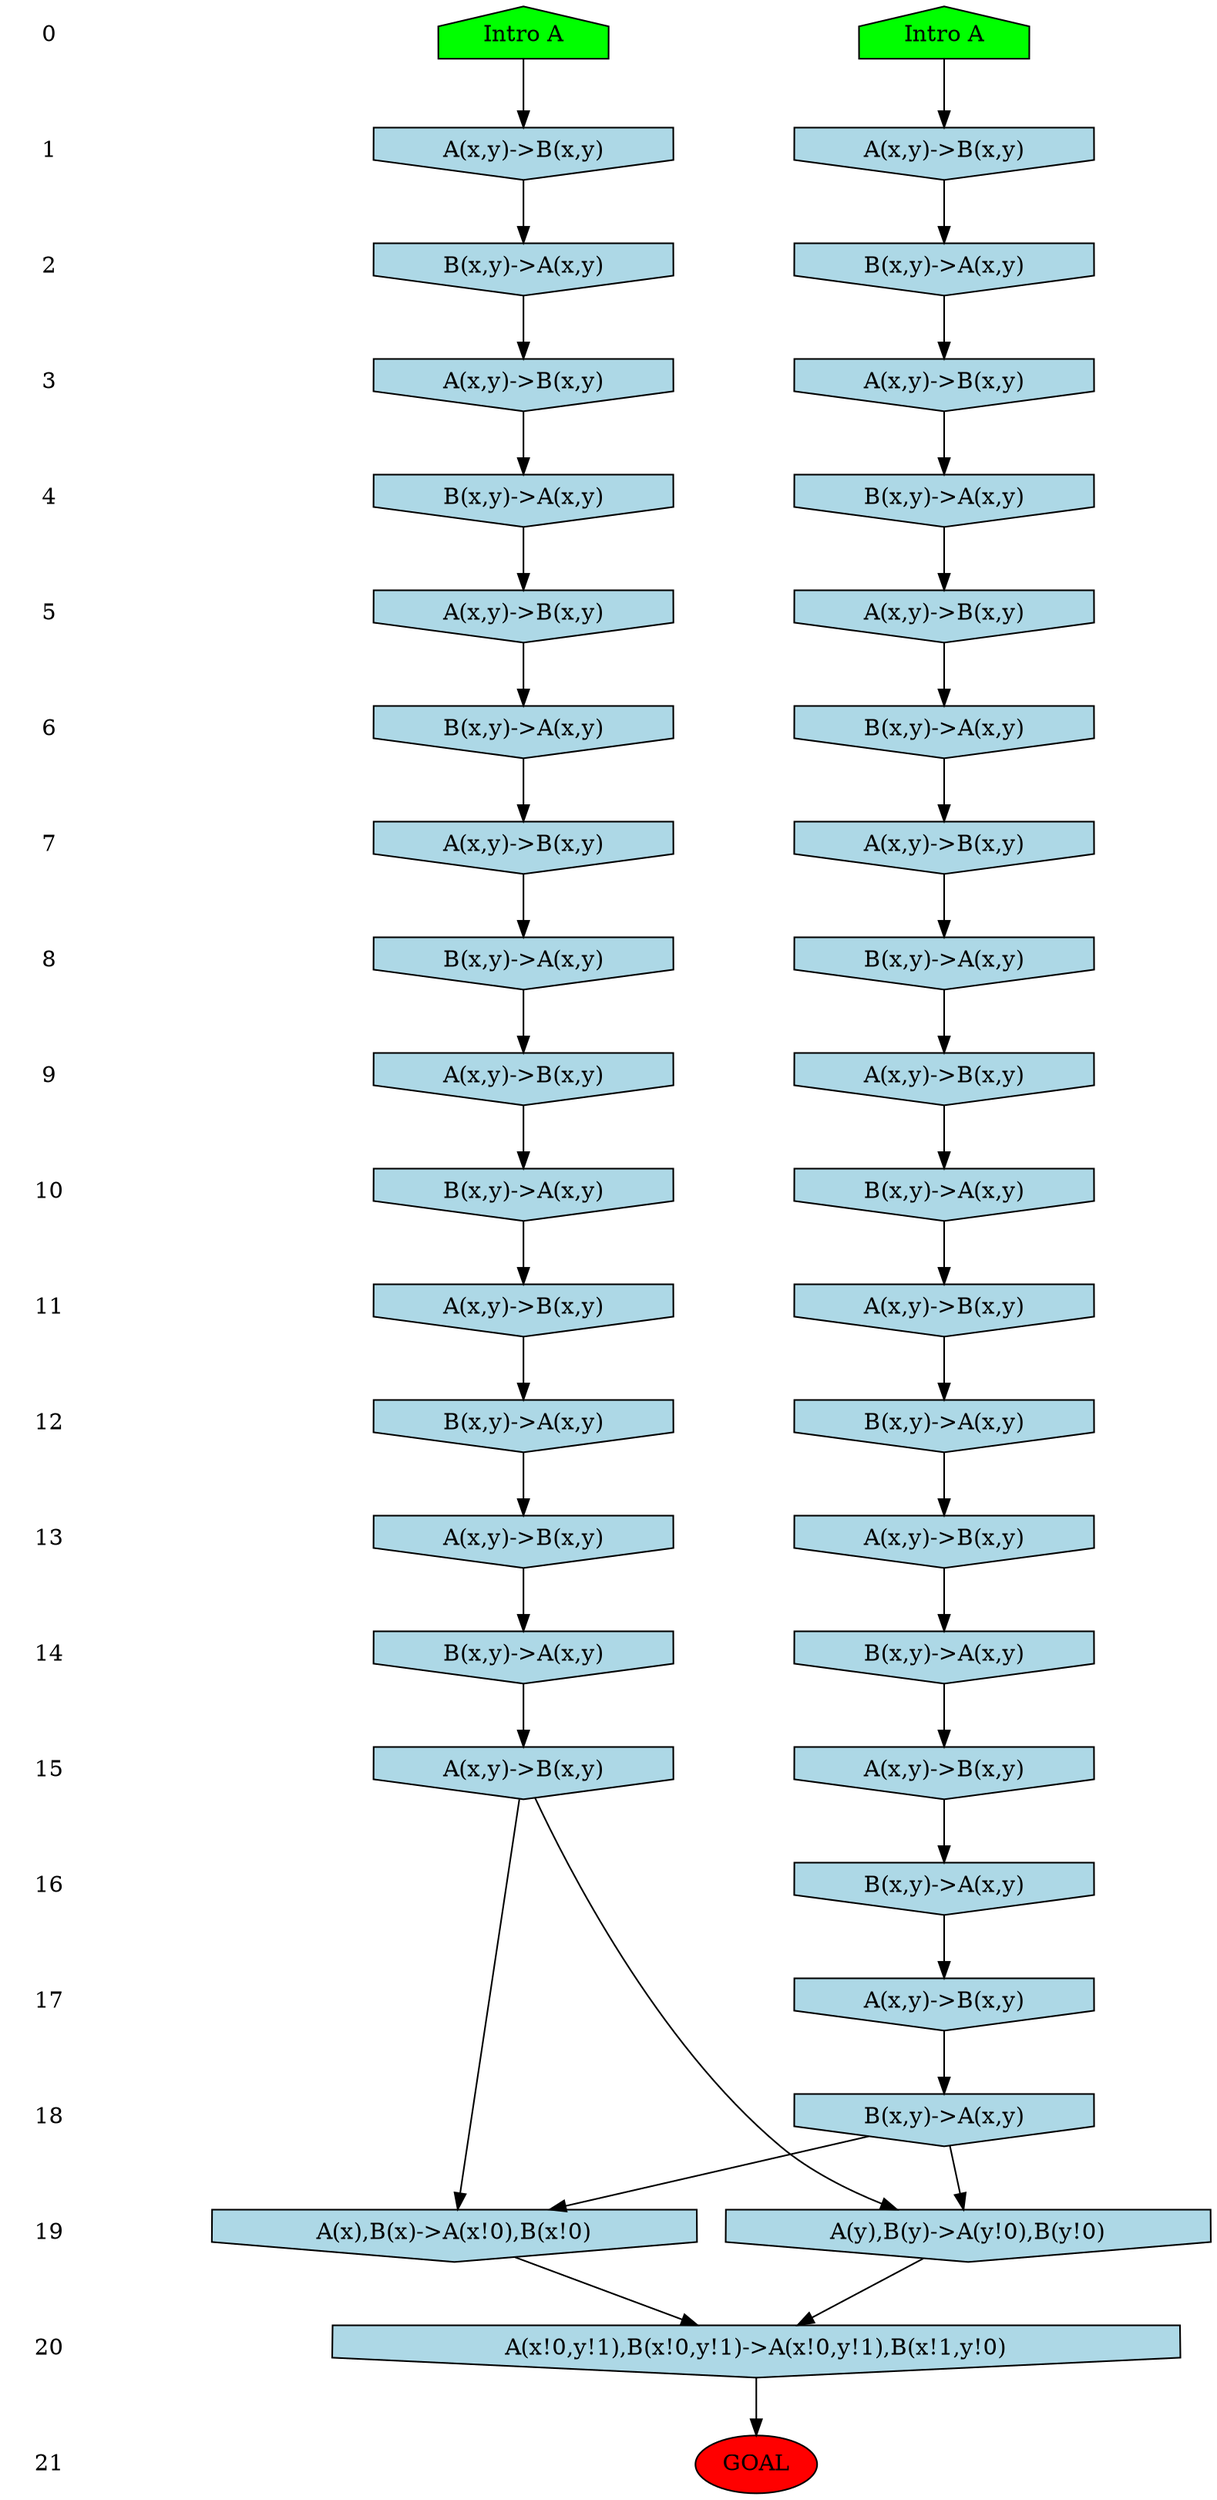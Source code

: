 /* Compression of 1 causal flows obtained in average at 1.538570E+02 t.u */
/* Compressed causal flows were: [39] */
digraph G{
 ranksep=.5 ; 
{ rank = same ; "0" [shape=plaintext] ; node_1 [label ="Intro A", shape=house, style=filled, fillcolor=green] ;
node_2 [label ="Intro A", shape=house, style=filled, fillcolor=green] ;
}
{ rank = same ; "1" [shape=plaintext] ; node_3 [label="A(x,y)->B(x,y)", shape=invhouse, style=filled, fillcolor = lightblue] ;
node_8 [label="A(x,y)->B(x,y)", shape=invhouse, style=filled, fillcolor = lightblue] ;
}
{ rank = same ; "2" [shape=plaintext] ; node_4 [label="B(x,y)->A(x,y)", shape=invhouse, style=filled, fillcolor = lightblue] ;
node_9 [label="B(x,y)->A(x,y)", shape=invhouse, style=filled, fillcolor = lightblue] ;
}
{ rank = same ; "3" [shape=plaintext] ; node_5 [label="A(x,y)->B(x,y)", shape=invhouse, style=filled, fillcolor = lightblue] ;
node_10 [label="A(x,y)->B(x,y)", shape=invhouse, style=filled, fillcolor = lightblue] ;
}
{ rank = same ; "4" [shape=plaintext] ; node_6 [label="B(x,y)->A(x,y)", shape=invhouse, style=filled, fillcolor = lightblue] ;
node_11 [label="B(x,y)->A(x,y)", shape=invhouse, style=filled, fillcolor = lightblue] ;
}
{ rank = same ; "5" [shape=plaintext] ; node_7 [label="A(x,y)->B(x,y)", shape=invhouse, style=filled, fillcolor = lightblue] ;
node_12 [label="A(x,y)->B(x,y)", shape=invhouse, style=filled, fillcolor = lightblue] ;
}
{ rank = same ; "6" [shape=plaintext] ; node_13 [label="B(x,y)->A(x,y)", shape=invhouse, style=filled, fillcolor = lightblue] ;
node_15 [label="B(x,y)->A(x,y)", shape=invhouse, style=filled, fillcolor = lightblue] ;
}
{ rank = same ; "7" [shape=plaintext] ; node_14 [label="A(x,y)->B(x,y)", shape=invhouse, style=filled, fillcolor = lightblue] ;
node_16 [label="A(x,y)->B(x,y)", shape=invhouse, style=filled, fillcolor = lightblue] ;
}
{ rank = same ; "8" [shape=plaintext] ; node_17 [label="B(x,y)->A(x,y)", shape=invhouse, style=filled, fillcolor = lightblue] ;
node_18 [label="B(x,y)->A(x,y)", shape=invhouse, style=filled, fillcolor = lightblue] ;
}
{ rank = same ; "9" [shape=plaintext] ; node_19 [label="A(x,y)->B(x,y)", shape=invhouse, style=filled, fillcolor = lightblue] ;
node_21 [label="A(x,y)->B(x,y)", shape=invhouse, style=filled, fillcolor = lightblue] ;
}
{ rank = same ; "10" [shape=plaintext] ; node_20 [label="B(x,y)->A(x,y)", shape=invhouse, style=filled, fillcolor = lightblue] ;
node_22 [label="B(x,y)->A(x,y)", shape=invhouse, style=filled, fillcolor = lightblue] ;
}
{ rank = same ; "11" [shape=plaintext] ; node_23 [label="A(x,y)->B(x,y)", shape=invhouse, style=filled, fillcolor = lightblue] ;
node_24 [label="A(x,y)->B(x,y)", shape=invhouse, style=filled, fillcolor = lightblue] ;
}
{ rank = same ; "12" [shape=plaintext] ; node_25 [label="B(x,y)->A(x,y)", shape=invhouse, style=filled, fillcolor = lightblue] ;
node_27 [label="B(x,y)->A(x,y)", shape=invhouse, style=filled, fillcolor = lightblue] ;
}
{ rank = same ; "13" [shape=plaintext] ; node_26 [label="A(x,y)->B(x,y)", shape=invhouse, style=filled, fillcolor = lightblue] ;
node_29 [label="A(x,y)->B(x,y)", shape=invhouse, style=filled, fillcolor = lightblue] ;
}
{ rank = same ; "14" [shape=plaintext] ; node_28 [label="B(x,y)->A(x,y)", shape=invhouse, style=filled, fillcolor = lightblue] ;
node_30 [label="B(x,y)->A(x,y)", shape=invhouse, style=filled, fillcolor = lightblue] ;
}
{ rank = same ; "15" [shape=plaintext] ; node_31 [label="A(x,y)->B(x,y)", shape=invhouse, style=filled, fillcolor = lightblue] ;
node_33 [label="A(x,y)->B(x,y)", shape=invhouse, style=filled, fillcolor = lightblue] ;
}
{ rank = same ; "16" [shape=plaintext] ; node_32 [label="B(x,y)->A(x,y)", shape=invhouse, style=filled, fillcolor = lightblue] ;
}
{ rank = same ; "17" [shape=plaintext] ; node_34 [label="A(x,y)->B(x,y)", shape=invhouse, style=filled, fillcolor = lightblue] ;
}
{ rank = same ; "18" [shape=plaintext] ; node_35 [label="B(x,y)->A(x,y)", shape=invhouse, style=filled, fillcolor = lightblue] ;
}
{ rank = same ; "19" [shape=plaintext] ; node_36 [label="A(x),B(x)->A(x!0),B(x!0)", shape=invhouse, style=filled, fillcolor = lightblue] ;
node_37 [label="A(y),B(y)->A(y!0),B(y!0)", shape=invhouse, style=filled, fillcolor = lightblue] ;
}
{ rank = same ; "20" [shape=plaintext] ; node_38 [label="A(x!0,y!1),B(x!0,y!1)->A(x!0,y!1),B(x!1,y!0)", shape=invhouse, style=filled, fillcolor = lightblue] ;
}
{ rank = same ; "21" [shape=plaintext] ; node_39 [label ="GOAL", style=filled, fillcolor=red] ;
}
"0" -> "1" [style="invis"]; 
"1" -> "2" [style="invis"]; 
"2" -> "3" [style="invis"]; 
"3" -> "4" [style="invis"]; 
"4" -> "5" [style="invis"]; 
"5" -> "6" [style="invis"]; 
"6" -> "7" [style="invis"]; 
"7" -> "8" [style="invis"]; 
"8" -> "9" [style="invis"]; 
"9" -> "10" [style="invis"]; 
"10" -> "11" [style="invis"]; 
"11" -> "12" [style="invis"]; 
"12" -> "13" [style="invis"]; 
"13" -> "14" [style="invis"]; 
"14" -> "15" [style="invis"]; 
"15" -> "16" [style="invis"]; 
"16" -> "17" [style="invis"]; 
"17" -> "18" [style="invis"]; 
"18" -> "19" [style="invis"]; 
"19" -> "20" [style="invis"]; 
"20" -> "21" [style="invis"]; 
node_1 -> node_3
node_3 -> node_4
node_4 -> node_5
node_5 -> node_6
node_6 -> node_7
node_2 -> node_8
node_8 -> node_9
node_9 -> node_10
node_10 -> node_11
node_11 -> node_12
node_12 -> node_13
node_13 -> node_14
node_7 -> node_15
node_15 -> node_16
node_14 -> node_17
node_16 -> node_18
node_17 -> node_19
node_19 -> node_20
node_18 -> node_21
node_21 -> node_22
node_22 -> node_23
node_20 -> node_24
node_24 -> node_25
node_25 -> node_26
node_23 -> node_27
node_26 -> node_28
node_27 -> node_29
node_29 -> node_30
node_30 -> node_31
node_31 -> node_32
node_28 -> node_33
node_32 -> node_34
node_34 -> node_35
node_33 -> node_36
node_35 -> node_36
node_33 -> node_37
node_35 -> node_37
node_36 -> node_38
node_37 -> node_38
node_38 -> node_39
}
/*
 Dot generation time: 0.000158
*/
